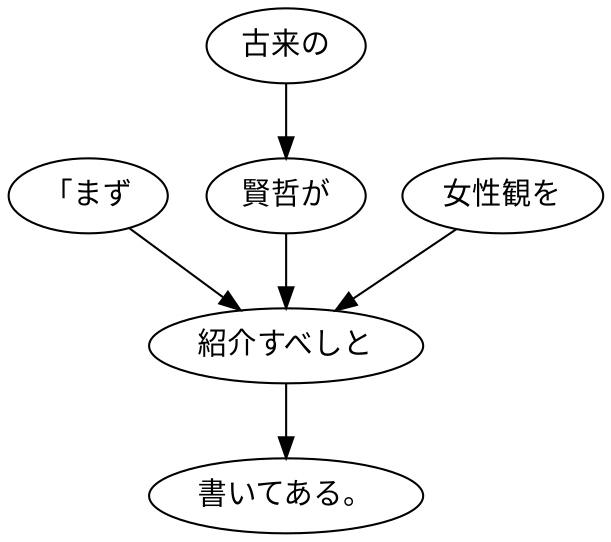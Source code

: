 digraph graph8875 {
	node0 [label="「まず"];
	node1 [label="古来の"];
	node2 [label="賢哲が"];
	node3 [label="女性観を"];
	node4 [label="紹介すべしと"];
	node5 [label="書いてある。"];
	node0 -> node4;
	node1 -> node2;
	node2 -> node4;
	node3 -> node4;
	node4 -> node5;
}
